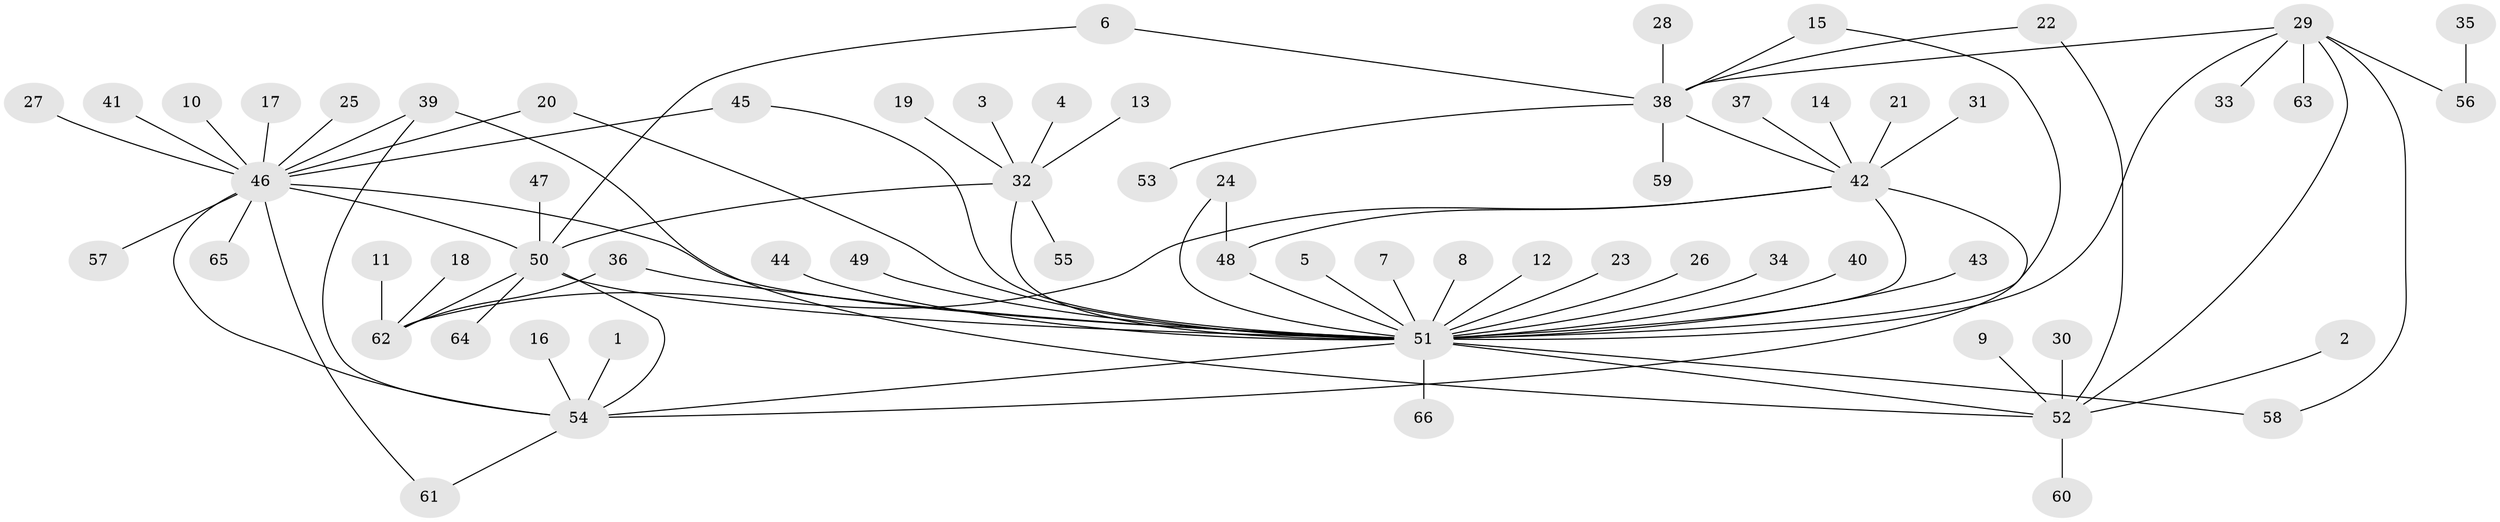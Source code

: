 // original degree distribution, {9: 0.030303030303030304, 16: 0.007575757575757576, 3: 0.08333333333333333, 29: 0.007575757575757576, 11: 0.007575757575757576, 1: 0.5681818181818182, 4: 0.05303030303030303, 8: 0.007575757575757576, 2: 0.21212121212121213, 5: 0.015151515151515152, 6: 0.007575757575757576}
// Generated by graph-tools (version 1.1) at 2025/49/03/09/25 03:49:55]
// undirected, 66 vertices, 85 edges
graph export_dot {
graph [start="1"]
  node [color=gray90,style=filled];
  1;
  2;
  3;
  4;
  5;
  6;
  7;
  8;
  9;
  10;
  11;
  12;
  13;
  14;
  15;
  16;
  17;
  18;
  19;
  20;
  21;
  22;
  23;
  24;
  25;
  26;
  27;
  28;
  29;
  30;
  31;
  32;
  33;
  34;
  35;
  36;
  37;
  38;
  39;
  40;
  41;
  42;
  43;
  44;
  45;
  46;
  47;
  48;
  49;
  50;
  51;
  52;
  53;
  54;
  55;
  56;
  57;
  58;
  59;
  60;
  61;
  62;
  63;
  64;
  65;
  66;
  1 -- 54 [weight=1.0];
  2 -- 52 [weight=1.0];
  3 -- 32 [weight=1.0];
  4 -- 32 [weight=1.0];
  5 -- 51 [weight=1.0];
  6 -- 38 [weight=1.0];
  6 -- 50 [weight=1.0];
  7 -- 51 [weight=1.0];
  8 -- 51 [weight=1.0];
  9 -- 52 [weight=1.0];
  10 -- 46 [weight=1.0];
  11 -- 62 [weight=1.0];
  12 -- 51 [weight=1.0];
  13 -- 32 [weight=1.0];
  14 -- 42 [weight=1.0];
  15 -- 38 [weight=1.0];
  15 -- 51 [weight=1.0];
  16 -- 54 [weight=1.0];
  17 -- 46 [weight=1.0];
  18 -- 62 [weight=1.0];
  19 -- 32 [weight=1.0];
  20 -- 46 [weight=1.0];
  20 -- 51 [weight=1.0];
  21 -- 42 [weight=1.0];
  22 -- 38 [weight=1.0];
  22 -- 52 [weight=1.0];
  23 -- 51 [weight=1.0];
  24 -- 48 [weight=1.0];
  24 -- 51 [weight=1.0];
  25 -- 46 [weight=1.0];
  26 -- 51 [weight=1.0];
  27 -- 46 [weight=1.0];
  28 -- 38 [weight=1.0];
  29 -- 33 [weight=1.0];
  29 -- 38 [weight=1.0];
  29 -- 51 [weight=1.0];
  29 -- 52 [weight=1.0];
  29 -- 56 [weight=1.0];
  29 -- 58 [weight=1.0];
  29 -- 63 [weight=1.0];
  30 -- 52 [weight=1.0];
  31 -- 42 [weight=1.0];
  32 -- 50 [weight=1.0];
  32 -- 51 [weight=1.0];
  32 -- 55 [weight=1.0];
  34 -- 51 [weight=1.0];
  35 -- 56 [weight=1.0];
  36 -- 51 [weight=1.0];
  36 -- 62 [weight=1.0];
  37 -- 42 [weight=1.0];
  38 -- 42 [weight=1.0];
  38 -- 53 [weight=1.0];
  38 -- 59 [weight=1.0];
  39 -- 46 [weight=1.0];
  39 -- 52 [weight=1.0];
  39 -- 54 [weight=1.0];
  40 -- 51 [weight=1.0];
  41 -- 46 [weight=1.0];
  42 -- 48 [weight=1.0];
  42 -- 51 [weight=2.0];
  42 -- 54 [weight=1.0];
  42 -- 62 [weight=1.0];
  43 -- 51 [weight=1.0];
  44 -- 51 [weight=1.0];
  45 -- 46 [weight=1.0];
  45 -- 51 [weight=1.0];
  46 -- 50 [weight=1.0];
  46 -- 51 [weight=1.0];
  46 -- 54 [weight=1.0];
  46 -- 57 [weight=1.0];
  46 -- 61 [weight=1.0];
  46 -- 65 [weight=1.0];
  47 -- 50 [weight=1.0];
  48 -- 51 [weight=1.0];
  49 -- 51 [weight=1.0];
  50 -- 51 [weight=1.0];
  50 -- 54 [weight=1.0];
  50 -- 62 [weight=1.0];
  50 -- 64 [weight=1.0];
  51 -- 52 [weight=1.0];
  51 -- 54 [weight=1.0];
  51 -- 58 [weight=1.0];
  51 -- 66 [weight=1.0];
  52 -- 60 [weight=1.0];
  54 -- 61 [weight=1.0];
}
